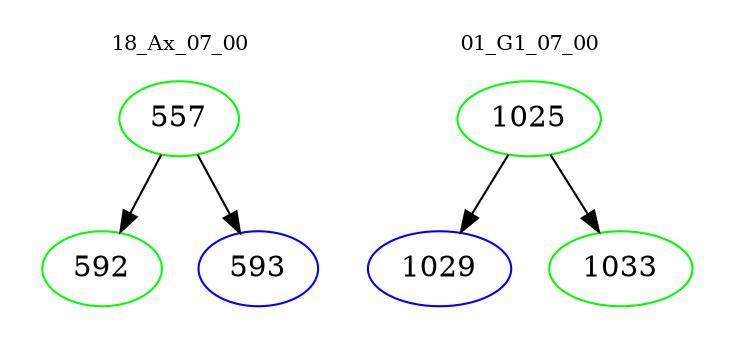 digraph{
subgraph cluster_0 {
color = white
label = "18_Ax_07_00";
fontsize=10;
T0_557 [label="557", color="green"]
T0_557 -> T0_592 [color="black"]
T0_592 [label="592", color="green"]
T0_557 -> T0_593 [color="black"]
T0_593 [label="593", color="blue"]
}
subgraph cluster_1 {
color = white
label = "01_G1_07_00";
fontsize=10;
T1_1025 [label="1025", color="green"]
T1_1025 -> T1_1029 [color="black"]
T1_1029 [label="1029", color="blue"]
T1_1025 -> T1_1033 [color="black"]
T1_1033 [label="1033", color="green"]
}
}
